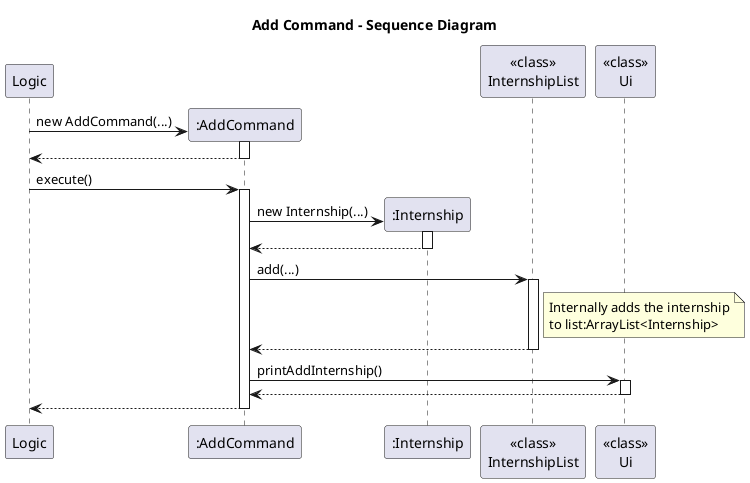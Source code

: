 @startuml
title Add Command - Sequence Diagram

participant Logic
participant ":AddCommand" as AC
participant ":Internship" as IN
participant "<<class>>\nInternshipList" as IL
participant "<<class>>\nUi" as Ui

Logic -> AC**: new AddCommand(...)
activate AC
return

Logic -> AC: execute()
activate AC

AC -> IN**: new Internship(...)
activate IN
return
deactivate IN

AC -> IL: add(...)
activate IL
note right of IL: Internally adds the internship\nto list:ArrayList<Internship>
IL --> AC
deactivate IL

AC -> Ui: printAddInternship()
activate Ui
Ui --> AC
deactivate Ui

AC --> Logic
deactivate AC
@enduml

